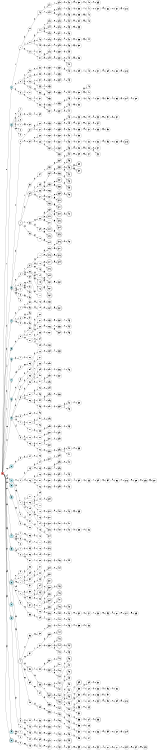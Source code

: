 digraph APTA {
__start0 [label="" shape="none"];

rankdir=LR;
size="8,5";

s0 [style="filled", color="black", fillcolor="#ff817b" shape="circle", label="0"];
s1 [style="filled", color="black", fillcolor="powderblue" shape="circle", label="1"];
s2 [style="filled", color="black", fillcolor="powderblue" shape="circle", label="2"];
s3 [style="filled", color="black", fillcolor="powderblue" shape="circle", label="3"];
s4 [style="filled", color="black", fillcolor="powderblue" shape="circle", label="4"];
s5 [style="filled", color="black", fillcolor="powderblue" shape="circle", label="5"];
s6 [style="filled", color="black", fillcolor="powderblue" shape="circle", label="6"];
s7 [style="filled", color="black", fillcolor="powderblue" shape="circle", label="7"];
s8 [style="filled", color="black", fillcolor="powderblue" shape="circle", label="8"];
s9 [style="filled", color="black", fillcolor="powderblue" shape="circle", label="9"];
s10 [style="filled", color="black", fillcolor="powderblue" shape="circle", label="10"];
s11 [style="filled", color="black", fillcolor="powderblue" shape="circle", label="11"];
s12 [style="filled", color="black", fillcolor="powderblue" shape="circle", label="12"];
s13 [style="filled", color="black", fillcolor="powderblue" shape="circle", label="13"];
s14 [style="filled", color="black", fillcolor="powderblue" shape="circle", label="14"];
s15 [style="filled", color="black", fillcolor="powderblue" shape="circle", label="15"];
s16 [style="rounded,filled", color="black", fillcolor="powderblue" shape="doublecircle", label="16"];
s17 [style="filled", color="black", fillcolor="powderblue" shape="circle", label="17"];
s18 [style="filled", color="black", fillcolor="powderblue" shape="circle", label="18"];
s19 [style="filled", color="black", fillcolor="powderblue" shape="circle", label="19"];
s20 [style="rounded,filled", color="black", fillcolor="powderblue" shape="doublecircle", label="20"];
s21 [style="filled", color="black", fillcolor="white" shape="circle", label="21"];
s22 [style="filled", color="black", fillcolor="white" shape="circle", label="22"];
s23 [style="filled", color="black", fillcolor="white" shape="circle", label="23"];
s24 [style="filled", color="black", fillcolor="white" shape="circle", label="24"];
s25 [style="filled", color="black", fillcolor="white" shape="circle", label="25"];
s26 [style="filled", color="black", fillcolor="white" shape="circle", label="26"];
s27 [style="filled", color="black", fillcolor="white" shape="circle", label="27"];
s28 [style="filled", color="black", fillcolor="white" shape="circle", label="28"];
s29 [style="filled", color="black", fillcolor="white" shape="circle", label="29"];
s30 [style="filled", color="black", fillcolor="white" shape="circle", label="30"];
s31 [style="rounded,filled", color="black", fillcolor="white" shape="doublecircle", label="31"];
s32 [style="filled", color="black", fillcolor="white" shape="circle", label="32"];
s33 [style="filled", color="black", fillcolor="white" shape="circle", label="33"];
s34 [style="filled", color="black", fillcolor="white" shape="circle", label="34"];
s35 [style="filled", color="black", fillcolor="white" shape="circle", label="35"];
s36 [style="filled", color="black", fillcolor="white" shape="circle", label="36"];
s37 [style="filled", color="black", fillcolor="white" shape="circle", label="37"];
s38 [style="filled", color="black", fillcolor="white" shape="circle", label="38"];
s39 [style="filled", color="black", fillcolor="white" shape="circle", label="39"];
s40 [style="filled", color="black", fillcolor="white" shape="circle", label="40"];
s41 [style="filled", color="black", fillcolor="white" shape="circle", label="41"];
s42 [style="filled", color="black", fillcolor="white" shape="circle", label="42"];
s43 [style="filled", color="black", fillcolor="white" shape="circle", label="43"];
s44 [style="filled", color="black", fillcolor="white" shape="circle", label="44"];
s45 [style="filled", color="black", fillcolor="white" shape="circle", label="45"];
s46 [style="filled", color="black", fillcolor="white" shape="circle", label="46"];
s47 [style="filled", color="black", fillcolor="white" shape="circle", label="47"];
s48 [style="filled", color="black", fillcolor="white" shape="circle", label="48"];
s49 [style="filled", color="black", fillcolor="white" shape="circle", label="49"];
s50 [style="filled", color="black", fillcolor="white" shape="circle", label="50"];
s51 [style="filled", color="black", fillcolor="white" shape="circle", label="51"];
s52 [style="filled", color="black", fillcolor="white" shape="circle", label="52"];
s53 [style="filled", color="black", fillcolor="white" shape="circle", label="53"];
s54 [style="filled", color="black", fillcolor="white" shape="circle", label="54"];
s55 [style="filled", color="black", fillcolor="white" shape="circle", label="55"];
s56 [style="filled", color="black", fillcolor="white" shape="circle", label="56"];
s57 [style="filled", color="black", fillcolor="white" shape="circle", label="57"];
s58 [style="filled", color="black", fillcolor="white" shape="circle", label="58"];
s59 [style="filled", color="black", fillcolor="white" shape="circle", label="59"];
s60 [style="filled", color="black", fillcolor="white" shape="circle", label="60"];
s61 [style="filled", color="black", fillcolor="white" shape="circle", label="61"];
s62 [style="filled", color="black", fillcolor="white" shape="circle", label="62"];
s63 [style="filled", color="black", fillcolor="white" shape="circle", label="63"];
s64 [style="rounded,filled", color="black", fillcolor="white" shape="doublecircle", label="64"];
s65 [style="filled", color="black", fillcolor="white" shape="circle", label="65"];
s66 [style="filled", color="black", fillcolor="white" shape="circle", label="66"];
s67 [style="filled", color="black", fillcolor="white" shape="circle", label="67"];
s68 [style="filled", color="black", fillcolor="white" shape="circle", label="68"];
s69 [style="filled", color="black", fillcolor="white" shape="circle", label="69"];
s70 [style="filled", color="black", fillcolor="white" shape="circle", label="70"];
s71 [style="filled", color="black", fillcolor="white" shape="circle", label="71"];
s72 [style="filled", color="black", fillcolor="white" shape="circle", label="72"];
s73 [style="filled", color="black", fillcolor="white" shape="circle", label="73"];
s74 [style="filled", color="black", fillcolor="white" shape="circle", label="74"];
s75 [style="filled", color="black", fillcolor="white" shape="circle", label="75"];
s76 [style="filled", color="black", fillcolor="white" shape="circle", label="76"];
s77 [style="filled", color="black", fillcolor="white" shape="circle", label="77"];
s78 [style="filled", color="black", fillcolor="white" shape="circle", label="78"];
s79 [style="filled", color="black", fillcolor="white" shape="circle", label="79"];
s80 [style="filled", color="black", fillcolor="white" shape="circle", label="80"];
s81 [style="filled", color="black", fillcolor="white" shape="circle", label="81"];
s82 [style="filled", color="black", fillcolor="white" shape="circle", label="82"];
s83 [style="filled", color="black", fillcolor="white" shape="circle", label="83"];
s84 [style="rounded,filled", color="black", fillcolor="white" shape="doublecircle", label="84"];
s85 [style="filled", color="black", fillcolor="white" shape="circle", label="85"];
s86 [style="filled", color="black", fillcolor="white" shape="circle", label="86"];
s87 [style="rounded,filled", color="black", fillcolor="white" shape="doublecircle", label="87"];
s88 [style="filled", color="black", fillcolor="white" shape="circle", label="88"];
s89 [style="filled", color="black", fillcolor="white" shape="circle", label="89"];
s90 [style="filled", color="black", fillcolor="white" shape="circle", label="90"];
s91 [style="filled", color="black", fillcolor="white" shape="circle", label="91"];
s92 [style="filled", color="black", fillcolor="white" shape="circle", label="92"];
s93 [style="filled", color="black", fillcolor="white" shape="circle", label="93"];
s94 [style="filled", color="black", fillcolor="white" shape="circle", label="94"];
s95 [style="filled", color="black", fillcolor="white" shape="circle", label="95"];
s96 [style="filled", color="black", fillcolor="white" shape="circle", label="96"];
s97 [style="filled", color="black", fillcolor="white" shape="circle", label="97"];
s98 [style="filled", color="black", fillcolor="white" shape="circle", label="98"];
s99 [style="filled", color="black", fillcolor="white" shape="circle", label="99"];
s100 [style="filled", color="black", fillcolor="white" shape="circle", label="100"];
s101 [style="filled", color="black", fillcolor="white" shape="circle", label="101"];
s102 [style="filled", color="black", fillcolor="white" shape="circle", label="102"];
s103 [style="filled", color="black", fillcolor="white" shape="circle", label="103"];
s104 [style="filled", color="black", fillcolor="white" shape="circle", label="104"];
s105 [style="filled", color="black", fillcolor="white" shape="circle", label="105"];
s106 [style="filled", color="black", fillcolor="white" shape="circle", label="106"];
s107 [style="filled", color="black", fillcolor="white" shape="circle", label="107"];
s108 [style="filled", color="black", fillcolor="white" shape="circle", label="108"];
s109 [style="filled", color="black", fillcolor="white" shape="circle", label="109"];
s110 [style="filled", color="black", fillcolor="white" shape="circle", label="110"];
s111 [style="filled", color="black", fillcolor="white" shape="circle", label="111"];
s112 [style="filled", color="black", fillcolor="white" shape="circle", label="112"];
s113 [style="filled", color="black", fillcolor="white" shape="circle", label="113"];
s114 [style="filled", color="black", fillcolor="white" shape="circle", label="114"];
s115 [style="filled", color="black", fillcolor="white" shape="circle", label="115"];
s116 [style="filled", color="black", fillcolor="white" shape="circle", label="116"];
s117 [style="filled", color="black", fillcolor="white" shape="circle", label="117"];
s118 [style="filled", color="black", fillcolor="white" shape="circle", label="118"];
s119 [style="filled", color="black", fillcolor="white" shape="circle", label="119"];
s120 [style="filled", color="black", fillcolor="white" shape="circle", label="120"];
s121 [style="filled", color="black", fillcolor="white" shape="circle", label="121"];
s122 [style="filled", color="black", fillcolor="white" shape="circle", label="122"];
s123 [style="filled", color="black", fillcolor="white" shape="circle", label="123"];
s124 [style="filled", color="black", fillcolor="white" shape="circle", label="124"];
s125 [style="filled", color="black", fillcolor="white" shape="circle", label="125"];
s126 [style="filled", color="black", fillcolor="white" shape="circle", label="126"];
s127 [style="filled", color="black", fillcolor="white" shape="circle", label="127"];
s128 [style="filled", color="black", fillcolor="white" shape="circle", label="128"];
s129 [style="filled", color="black", fillcolor="white" shape="circle", label="129"];
s130 [style="filled", color="black", fillcolor="white" shape="circle", label="130"];
s131 [style="filled", color="black", fillcolor="white" shape="circle", label="131"];
s132 [style="filled", color="black", fillcolor="white" shape="circle", label="132"];
s133 [style="filled", color="black", fillcolor="white" shape="circle", label="133"];
s134 [style="rounded,filled", color="black", fillcolor="white" shape="doublecircle", label="134"];
s135 [style="filled", color="black", fillcolor="white" shape="circle", label="135"];
s136 [style="filled", color="black", fillcolor="white" shape="circle", label="136"];
s137 [style="filled", color="black", fillcolor="white" shape="circle", label="137"];
s138 [style="rounded,filled", color="black", fillcolor="white" shape="doublecircle", label="138"];
s139 [style="filled", color="black", fillcolor="white" shape="circle", label="139"];
s140 [style="filled", color="black", fillcolor="white" shape="circle", label="140"];
s141 [style="filled", color="black", fillcolor="white" shape="circle", label="141"];
s142 [style="filled", color="black", fillcolor="white" shape="circle", label="142"];
s143 [style="filled", color="black", fillcolor="white" shape="circle", label="143"];
s144 [style="filled", color="black", fillcolor="white" shape="circle", label="144"];
s145 [style="filled", color="black", fillcolor="white" shape="circle", label="145"];
s146 [style="filled", color="black", fillcolor="white" shape="circle", label="146"];
s147 [style="filled", color="black", fillcolor="white" shape="circle", label="147"];
s148 [style="filled", color="black", fillcolor="white" shape="circle", label="148"];
s149 [style="filled", color="black", fillcolor="white" shape="circle", label="149"];
s150 [style="filled", color="black", fillcolor="white" shape="circle", label="150"];
s151 [style="filled", color="black", fillcolor="white" shape="circle", label="151"];
s152 [style="filled", color="black", fillcolor="white" shape="circle", label="152"];
s153 [style="filled", color="black", fillcolor="white" shape="circle", label="153"];
s154 [style="filled", color="black", fillcolor="white" shape="circle", label="154"];
s155 [style="filled", color="black", fillcolor="white" shape="circle", label="155"];
s156 [style="filled", color="black", fillcolor="white" shape="circle", label="156"];
s157 [style="filled", color="black", fillcolor="white" shape="circle", label="157"];
s158 [style="filled", color="black", fillcolor="white" shape="circle", label="158"];
s159 [style="filled", color="black", fillcolor="white" shape="circle", label="159"];
s160 [style="filled", color="black", fillcolor="white" shape="circle", label="160"];
s161 [style="filled", color="black", fillcolor="white" shape="circle", label="161"];
s162 [style="filled", color="black", fillcolor="white" shape="circle", label="162"];
s163 [style="filled", color="black", fillcolor="white" shape="circle", label="163"];
s164 [style="filled", color="black", fillcolor="white" shape="circle", label="164"];
s165 [style="filled", color="black", fillcolor="white" shape="circle", label="165"];
s166 [style="filled", color="black", fillcolor="white" shape="circle", label="166"];
s167 [style="filled", color="black", fillcolor="white" shape="circle", label="167"];
s168 [style="filled", color="black", fillcolor="white" shape="circle", label="168"];
s169 [style="filled", color="black", fillcolor="white" shape="circle", label="169"];
s170 [style="filled", color="black", fillcolor="white" shape="circle", label="170"];
s171 [style="filled", color="black", fillcolor="white" shape="circle", label="171"];
s172 [style="filled", color="black", fillcolor="white" shape="circle", label="172"];
s173 [style="filled", color="black", fillcolor="white" shape="circle", label="173"];
s174 [style="filled", color="black", fillcolor="white" shape="circle", label="174"];
s175 [style="rounded,filled", color="black", fillcolor="white" shape="doublecircle", label="175"];
s176 [style="rounded,filled", color="black", fillcolor="white" shape="doublecircle", label="176"];
s177 [style="filled", color="black", fillcolor="white" shape="circle", label="177"];
s178 [style="filled", color="black", fillcolor="white" shape="circle", label="178"];
s179 [style="filled", color="black", fillcolor="white" shape="circle", label="179"];
s180 [style="filled", color="black", fillcolor="white" shape="circle", label="180"];
s181 [style="filled", color="black", fillcolor="white" shape="circle", label="181"];
s182 [style="filled", color="black", fillcolor="white" shape="circle", label="182"];
s183 [style="filled", color="black", fillcolor="white" shape="circle", label="183"];
s184 [style="filled", color="black", fillcolor="white" shape="circle", label="184"];
s185 [style="filled", color="black", fillcolor="white" shape="circle", label="185"];
s186 [style="filled", color="black", fillcolor="white" shape="circle", label="186"];
s187 [style="filled", color="black", fillcolor="white" shape="circle", label="187"];
s188 [style="filled", color="black", fillcolor="white" shape="circle", label="188"];
s189 [style="filled", color="black", fillcolor="white" shape="circle", label="189"];
s190 [style="filled", color="black", fillcolor="white" shape="circle", label="190"];
s191 [style="filled", color="black", fillcolor="white" shape="circle", label="191"];
s192 [style="filled", color="black", fillcolor="white" shape="circle", label="192"];
s193 [style="filled", color="black", fillcolor="white" shape="circle", label="193"];
s194 [style="filled", color="black", fillcolor="white" shape="circle", label="194"];
s195 [style="filled", color="black", fillcolor="white" shape="circle", label="195"];
s196 [style="filled", color="black", fillcolor="white" shape="circle", label="196"];
s197 [style="filled", color="black", fillcolor="white" shape="circle", label="197"];
s198 [style="filled", color="black", fillcolor="white" shape="circle", label="198"];
s199 [style="filled", color="black", fillcolor="white" shape="circle", label="199"];
s200 [style="filled", color="black", fillcolor="white" shape="circle", label="200"];
s201 [style="filled", color="black", fillcolor="white" shape="circle", label="201"];
s202 [style="filled", color="black", fillcolor="white" shape="circle", label="202"];
s203 [style="filled", color="black", fillcolor="white" shape="circle", label="203"];
s204 [style="filled", color="black", fillcolor="white" shape="circle", label="204"];
s205 [style="filled", color="black", fillcolor="white" shape="circle", label="205"];
s206 [style="filled", color="black", fillcolor="white" shape="circle", label="206"];
s207 [style="filled", color="black", fillcolor="white" shape="circle", label="207"];
s208 [style="filled", color="black", fillcolor="white" shape="circle", label="208"];
s209 [style="filled", color="black", fillcolor="white" shape="circle", label="209"];
s210 [style="filled", color="black", fillcolor="white" shape="circle", label="210"];
s211 [style="filled", color="black", fillcolor="white" shape="circle", label="211"];
s212 [style="filled", color="black", fillcolor="white" shape="circle", label="212"];
s213 [style="filled", color="black", fillcolor="white" shape="circle", label="213"];
s214 [style="filled", color="black", fillcolor="white" shape="circle", label="214"];
s215 [style="filled", color="black", fillcolor="white" shape="circle", label="215"];
s216 [style="filled", color="black", fillcolor="white" shape="circle", label="216"];
s217 [style="filled", color="black", fillcolor="white" shape="circle", label="217"];
s218 [style="filled", color="black", fillcolor="white" shape="circle", label="218"];
s219 [style="filled", color="black", fillcolor="white" shape="circle", label="219"];
s220 [style="filled", color="black", fillcolor="white" shape="circle", label="220"];
s221 [style="filled", color="black", fillcolor="white" shape="circle", label="221"];
s222 [style="filled", color="black", fillcolor="white" shape="circle", label="222"];
s223 [style="filled", color="black", fillcolor="white" shape="circle", label="223"];
s224 [style="rounded,filled", color="black", fillcolor="white" shape="doublecircle", label="224"];
s225 [style="rounded,filled", color="black", fillcolor="white" shape="doublecircle", label="225"];
s226 [style="filled", color="black", fillcolor="white" shape="circle", label="226"];
s227 [style="filled", color="black", fillcolor="white" shape="circle", label="227"];
s228 [style="filled", color="black", fillcolor="white" shape="circle", label="228"];
s229 [style="filled", color="black", fillcolor="white" shape="circle", label="229"];
s230 [style="filled", color="black", fillcolor="white" shape="circle", label="230"];
s231 [style="filled", color="black", fillcolor="white" shape="circle", label="231"];
s232 [style="filled", color="black", fillcolor="white" shape="circle", label="232"];
s233 [style="rounded,filled", color="black", fillcolor="white" shape="doublecircle", label="233"];
s234 [style="filled", color="black", fillcolor="white" shape="circle", label="234"];
s235 [style="filled", color="black", fillcolor="white" shape="circle", label="235"];
s236 [style="filled", color="black", fillcolor="white" shape="circle", label="236"];
s237 [style="filled", color="black", fillcolor="white" shape="circle", label="237"];
s238 [style="filled", color="black", fillcolor="white" shape="circle", label="238"];
s239 [style="filled", color="black", fillcolor="white" shape="circle", label="239"];
s240 [style="filled", color="black", fillcolor="white" shape="circle", label="240"];
s241 [style="filled", color="black", fillcolor="white" shape="circle", label="241"];
s242 [style="filled", color="black", fillcolor="white" shape="circle", label="242"];
s243 [style="filled", color="black", fillcolor="white" shape="circle", label="243"];
s244 [style="filled", color="black", fillcolor="white" shape="circle", label="244"];
s245 [style="filled", color="black", fillcolor="white" shape="circle", label="245"];
s246 [style="filled", color="black", fillcolor="white" shape="circle", label="246"];
s247 [style="filled", color="black", fillcolor="white" shape="circle", label="247"];
s248 [style="filled", color="black", fillcolor="white" shape="circle", label="248"];
s249 [style="filled", color="black", fillcolor="white" shape="circle", label="249"];
s250 [style="filled", color="black", fillcolor="white" shape="circle", label="250"];
s251 [style="filled", color="black", fillcolor="white" shape="circle", label="251"];
s252 [style="filled", color="black", fillcolor="white" shape="circle", label="252"];
s253 [style="filled", color="black", fillcolor="white" shape="circle", label="253"];
s254 [style="filled", color="black", fillcolor="white" shape="circle", label="254"];
s255 [style="filled", color="black", fillcolor="white" shape="circle", label="255"];
s256 [style="filled", color="black", fillcolor="white" shape="circle", label="256"];
s257 [style="filled", color="black", fillcolor="white" shape="circle", label="257"];
s258 [style="filled", color="black", fillcolor="white" shape="circle", label="258"];
s259 [style="filled", color="black", fillcolor="white" shape="circle", label="259"];
s260 [style="filled", color="black", fillcolor="white" shape="circle", label="260"];
s261 [style="filled", color="black", fillcolor="white" shape="circle", label="261"];
s262 [style="filled", color="black", fillcolor="white" shape="circle", label="262"];
s263 [style="filled", color="black", fillcolor="white" shape="circle", label="263"];
s264 [style="filled", color="black", fillcolor="white" shape="circle", label="264"];
s265 [style="filled", color="black", fillcolor="white" shape="circle", label="265"];
s266 [style="filled", color="black", fillcolor="white" shape="circle", label="266"];
s267 [style="filled", color="black", fillcolor="white" shape="circle", label="267"];
s268 [style="rounded,filled", color="black", fillcolor="white" shape="doublecircle", label="268"];
s269 [style="filled", color="black", fillcolor="white" shape="circle", label="269"];
s270 [style="rounded,filled", color="black", fillcolor="white" shape="doublecircle", label="270"];
s271 [style="filled", color="black", fillcolor="white" shape="circle", label="271"];
s272 [style="rounded,filled", color="black", fillcolor="white" shape="doublecircle", label="272"];
s273 [style="rounded,filled", color="black", fillcolor="white" shape="doublecircle", label="273"];
s274 [style="filled", color="black", fillcolor="white" shape="circle", label="274"];
s275 [style="filled", color="black", fillcolor="white" shape="circle", label="275"];
s276 [style="rounded,filled", color="black", fillcolor="white" shape="doublecircle", label="276"];
s277 [style="rounded,filled", color="black", fillcolor="white" shape="doublecircle", label="277"];
s278 [style="rounded,filled", color="black", fillcolor="white" shape="doublecircle", label="278"];
s279 [style="rounded,filled", color="black", fillcolor="white" shape="doublecircle", label="279"];
s280 [style="filled", color="black", fillcolor="white" shape="circle", label="280"];
s281 [style="rounded,filled", color="black", fillcolor="white" shape="doublecircle", label="281"];
s282 [style="rounded,filled", color="black", fillcolor="white" shape="doublecircle", label="282"];
s283 [style="filled", color="black", fillcolor="white" shape="circle", label="283"];
s284 [style="filled", color="black", fillcolor="white" shape="circle", label="284"];
s285 [style="filled", color="black", fillcolor="white" shape="circle", label="285"];
s286 [style="filled", color="black", fillcolor="white" shape="circle", label="286"];
s287 [style="filled", color="black", fillcolor="white" shape="circle", label="287"];
s288 [style="filled", color="black", fillcolor="white" shape="circle", label="288"];
s289 [style="filled", color="black", fillcolor="white" shape="circle", label="289"];
s290 [style="filled", color="black", fillcolor="white" shape="circle", label="290"];
s291 [style="filled", color="black", fillcolor="white" shape="circle", label="291"];
s292 [style="filled", color="black", fillcolor="white" shape="circle", label="292"];
s293 [style="filled", color="black", fillcolor="white" shape="circle", label="293"];
s294 [style="filled", color="black", fillcolor="white" shape="circle", label="294"];
s295 [style="filled", color="black", fillcolor="white" shape="circle", label="295"];
s296 [style="filled", color="black", fillcolor="white" shape="circle", label="296"];
s297 [style="filled", color="black", fillcolor="white" shape="circle", label="297"];
s298 [style="filled", color="black", fillcolor="white" shape="circle", label="298"];
s299 [style="filled", color="black", fillcolor="white" shape="circle", label="299"];
s300 [style="filled", color="black", fillcolor="white" shape="circle", label="300"];
s301 [style="filled", color="black", fillcolor="white" shape="circle", label="301"];
s302 [style="filled", color="black", fillcolor="white" shape="circle", label="302"];
s303 [style="filled", color="black", fillcolor="white" shape="circle", label="303"];
s304 [style="filled", color="black", fillcolor="white" shape="circle", label="304"];
s305 [style="filled", color="black", fillcolor="white" shape="circle", label="305"];
s306 [style="filled", color="black", fillcolor="white" shape="circle", label="306"];
s307 [style="filled", color="black", fillcolor="white" shape="circle", label="307"];
s308 [style="filled", color="black", fillcolor="white" shape="circle", label="308"];
s309 [style="rounded,filled", color="black", fillcolor="white" shape="doublecircle", label="309"];
s310 [style="filled", color="black", fillcolor="white" shape="circle", label="310"];
s311 [style="filled", color="black", fillcolor="white" shape="circle", label="311"];
s312 [style="filled", color="black", fillcolor="white" shape="circle", label="312"];
s313 [style="filled", color="black", fillcolor="white" shape="circle", label="313"];
s314 [style="filled", color="black", fillcolor="white" shape="circle", label="314"];
s315 [style="filled", color="black", fillcolor="white" shape="circle", label="315"];
s316 [style="filled", color="black", fillcolor="white" shape="circle", label="316"];
s317 [style="filled", color="black", fillcolor="white" shape="circle", label="317"];
s318 [style="filled", color="black", fillcolor="white" shape="circle", label="318"];
s319 [style="filled", color="black", fillcolor="white" shape="circle", label="319"];
s320 [style="filled", color="black", fillcolor="white" shape="circle", label="320"];
s321 [style="rounded,filled", color="black", fillcolor="white" shape="doublecircle", label="321"];
s322 [style="rounded,filled", color="black", fillcolor="white" shape="doublecircle", label="322"];
s323 [style="filled", color="black", fillcolor="white" shape="circle", label="323"];
s324 [style="rounded,filled", color="black", fillcolor="white" shape="doublecircle", label="324"];
s325 [style="filled", color="black", fillcolor="white" shape="circle", label="325"];
s326 [style="filled", color="black", fillcolor="white" shape="circle", label="326"];
s327 [style="filled", color="black", fillcolor="white" shape="circle", label="327"];
s328 [style="filled", color="black", fillcolor="white" shape="circle", label="328"];
s329 [style="filled", color="black", fillcolor="white" shape="circle", label="329"];
s330 [style="filled", color="black", fillcolor="white" shape="circle", label="330"];
s331 [style="filled", color="black", fillcolor="white" shape="circle", label="331"];
s332 [style="filled", color="black", fillcolor="white" shape="circle", label="332"];
s333 [style="filled", color="black", fillcolor="white" shape="circle", label="333"];
s334 [style="rounded,filled", color="black", fillcolor="white" shape="doublecircle", label="334"];
s335 [style="filled", color="black", fillcolor="white" shape="circle", label="335"];
s336 [style="filled", color="black", fillcolor="white" shape="circle", label="336"];
s337 [style="filled", color="black", fillcolor="white" shape="circle", label="337"];
s338 [style="filled", color="black", fillcolor="white" shape="circle", label="338"];
s339 [style="filled", color="black", fillcolor="white" shape="circle", label="339"];
s340 [style="filled", color="black", fillcolor="white" shape="circle", label="340"];
s341 [style="filled", color="black", fillcolor="white" shape="circle", label="341"];
s342 [style="filled", color="black", fillcolor="white" shape="circle", label="342"];
s343 [style="filled", color="black", fillcolor="white" shape="circle", label="343"];
s344 [style="filled", color="black", fillcolor="white" shape="circle", label="344"];
s345 [style="filled", color="black", fillcolor="white" shape="circle", label="345"];
s346 [style="filled", color="black", fillcolor="white" shape="circle", label="346"];
s347 [style="filled", color="black", fillcolor="white" shape="circle", label="347"];
s348 [style="filled", color="black", fillcolor="white" shape="circle", label="348"];
s349 [style="filled", color="black", fillcolor="white" shape="circle", label="349"];
s350 [style="filled", color="black", fillcolor="white" shape="circle", label="350"];
s351 [style="filled", color="black", fillcolor="white" shape="circle", label="351"];
s352 [style="filled", color="black", fillcolor="white" shape="circle", label="352"];
s353 [style="filled", color="black", fillcolor="white" shape="circle", label="353"];
s354 [style="filled", color="black", fillcolor="white" shape="circle", label="354"];
s355 [style="filled", color="black", fillcolor="white" shape="circle", label="355"];
s356 [style="filled", color="black", fillcolor="white" shape="circle", label="356"];
s357 [style="filled", color="black", fillcolor="white" shape="circle", label="357"];
s358 [style="filled", color="black", fillcolor="white" shape="circle", label="358"];
s359 [style="filled", color="black", fillcolor="white" shape="circle", label="359"];
s360 [style="filled", color="black", fillcolor="white" shape="circle", label="360"];
s361 [style="filled", color="black", fillcolor="white" shape="circle", label="361"];
s362 [style="filled", color="black", fillcolor="white" shape="circle", label="362"];
s363 [style="filled", color="black", fillcolor="white" shape="circle", label="363"];
s364 [style="filled", color="black", fillcolor="white" shape="circle", label="364"];
s365 [style="filled", color="black", fillcolor="white" shape="circle", label="365"];
s366 [style="filled", color="black", fillcolor="white" shape="circle", label="366"];
s367 [style="rounded,filled", color="black", fillcolor="white" shape="doublecircle", label="367"];
s368 [style="rounded,filled", color="black", fillcolor="white" shape="doublecircle", label="368"];
s369 [style="rounded,filled", color="black", fillcolor="white" shape="doublecircle", label="369"];
s370 [style="rounded,filled", color="black", fillcolor="white" shape="doublecircle", label="370"];
s371 [style="rounded,filled", color="black", fillcolor="white" shape="doublecircle", label="371"];
s372 [style="rounded,filled", color="black", fillcolor="white" shape="doublecircle", label="372"];
s373 [style="rounded,filled", color="black", fillcolor="white" shape="doublecircle", label="373"];
s374 [style="rounded,filled", color="black", fillcolor="white" shape="doublecircle", label="374"];
s375 [style="rounded,filled", color="black", fillcolor="white" shape="doublecircle", label="375"];
s376 [style="rounded,filled", color="black", fillcolor="white" shape="doublecircle", label="376"];
s377 [style="rounded,filled", color="black", fillcolor="white" shape="doublecircle", label="377"];
s378 [style="rounded,filled", color="black", fillcolor="white" shape="doublecircle", label="378"];
s379 [style="rounded,filled", color="black", fillcolor="white" shape="doublecircle", label="379"];
s380 [style="filled", color="black", fillcolor="white" shape="circle", label="380"];
s381 [style="rounded,filled", color="black", fillcolor="white" shape="doublecircle", label="381"];
s382 [style="filled", color="black", fillcolor="white" shape="circle", label="382"];
s383 [style="filled", color="black", fillcolor="white" shape="circle", label="383"];
s384 [style="filled", color="black", fillcolor="white" shape="circle", label="384"];
s385 [style="filled", color="black", fillcolor="white" shape="circle", label="385"];
s386 [style="filled", color="black", fillcolor="white" shape="circle", label="386"];
s387 [style="filled", color="black", fillcolor="white" shape="circle", label="387"];
s388 [style="filled", color="black", fillcolor="white" shape="circle", label="388"];
s389 [style="filled", color="black", fillcolor="white" shape="circle", label="389"];
s390 [style="filled", color="black", fillcolor="white" shape="circle", label="390"];
s391 [style="filled", color="black", fillcolor="white" shape="circle", label="391"];
s392 [style="filled", color="black", fillcolor="white" shape="circle", label="392"];
s393 [style="filled", color="black", fillcolor="white" shape="circle", label="393"];
s394 [style="filled", color="black", fillcolor="white" shape="circle", label="394"];
s395 [style="filled", color="black", fillcolor="white" shape="circle", label="395"];
s396 [style="filled", color="black", fillcolor="white" shape="circle", label="396"];
s397 [style="filled", color="black", fillcolor="white" shape="circle", label="397"];
s398 [style="filled", color="black", fillcolor="white" shape="circle", label="398"];
s399 [style="filled", color="black", fillcolor="white" shape="circle", label="399"];
s400 [style="filled", color="black", fillcolor="white" shape="circle", label="400"];
s401 [style="filled", color="black", fillcolor="white" shape="circle", label="401"];
s402 [style="filled", color="black", fillcolor="white" shape="circle", label="402"];
s403 [style="filled", color="black", fillcolor="white" shape="circle", label="403"];
s404 [style="filled", color="black", fillcolor="white" shape="circle", label="404"];
s405 [style="rounded,filled", color="black", fillcolor="white" shape="doublecircle", label="405"];
s406 [style="rounded,filled", color="black", fillcolor="white" shape="doublecircle", label="406"];
s407 [style="rounded,filled", color="black", fillcolor="white" shape="doublecircle", label="407"];
s408 [style="rounded,filled", color="black", fillcolor="white" shape="doublecircle", label="408"];
s409 [style="filled", color="black", fillcolor="white" shape="circle", label="409"];
s410 [style="filled", color="black", fillcolor="white" shape="circle", label="410"];
s411 [style="filled", color="black", fillcolor="white" shape="circle", label="411"];
s412 [style="rounded,filled", color="black", fillcolor="white" shape="doublecircle", label="412"];
s413 [style="rounded,filled", color="black", fillcolor="white" shape="doublecircle", label="413"];
s414 [style="rounded,filled", color="black", fillcolor="white" shape="doublecircle", label="414"];
s415 [style="filled", color="black", fillcolor="white" shape="circle", label="415"];
s416 [style="filled", color="black", fillcolor="white" shape="circle", label="416"];
s417 [style="filled", color="black", fillcolor="white" shape="circle", label="417"];
s418 [style="filled", color="black", fillcolor="white" shape="circle", label="418"];
s419 [style="filled", color="black", fillcolor="white" shape="circle", label="419"];
s420 [style="filled", color="black", fillcolor="white" shape="circle", label="420"];
s421 [style="filled", color="black", fillcolor="white" shape="circle", label="421"];
s422 [style="filled", color="black", fillcolor="white" shape="circle", label="422"];
s423 [style="rounded,filled", color="black", fillcolor="white" shape="doublecircle", label="423"];
s424 [style="filled", color="black", fillcolor="white" shape="circle", label="424"];
s425 [style="filled", color="black", fillcolor="white" shape="circle", label="425"];
s426 [style="filled", color="black", fillcolor="white" shape="circle", label="426"];
s427 [style="filled", color="black", fillcolor="white" shape="circle", label="427"];
s428 [style="filled", color="black", fillcolor="white" shape="circle", label="428"];
s429 [style="filled", color="black", fillcolor="white" shape="circle", label="429"];
s430 [style="filled", color="black", fillcolor="white" shape="circle", label="430"];
s431 [style="filled", color="black", fillcolor="white" shape="circle", label="431"];
s432 [style="filled", color="black", fillcolor="white" shape="circle", label="432"];
s433 [style="filled", color="black", fillcolor="white" shape="circle", label="433"];
s434 [style="filled", color="black", fillcolor="white" shape="circle", label="434"];
s435 [style="filled", color="black", fillcolor="white" shape="circle", label="435"];
s436 [style="filled", color="black", fillcolor="white" shape="circle", label="436"];
s437 [style="filled", color="black", fillcolor="white" shape="circle", label="437"];
s438 [style="filled", color="black", fillcolor="white" shape="circle", label="438"];
s439 [style="filled", color="black", fillcolor="white" shape="circle", label="439"];
s440 [style="filled", color="black", fillcolor="white" shape="circle", label="440"];
s441 [style="rounded,filled", color="black", fillcolor="white" shape="doublecircle", label="441"];
s442 [style="filled", color="black", fillcolor="white" shape="circle", label="442"];
s443 [style="filled", color="black", fillcolor="white" shape="circle", label="443"];
s444 [style="filled", color="black", fillcolor="white" shape="circle", label="444"];
s445 [style="filled", color="black", fillcolor="white" shape="circle", label="445"];
s446 [style="filled", color="black", fillcolor="white" shape="circle", label="446"];
s447 [style="filled", color="black", fillcolor="white" shape="circle", label="447"];
s448 [style="filled", color="black", fillcolor="white" shape="circle", label="448"];
s449 [style="filled", color="black", fillcolor="white" shape="circle", label="449"];
s450 [style="filled", color="black", fillcolor="white" shape="circle", label="450"];
s451 [style="filled", color="black", fillcolor="white" shape="circle", label="451"];
s452 [style="filled", color="black", fillcolor="white" shape="circle", label="452"];
s453 [style="filled", color="black", fillcolor="white" shape="circle", label="453"];
s454 [style="filled", color="black", fillcolor="white" shape="circle", label="454"];
s455 [style="rounded,filled", color="black", fillcolor="white" shape="doublecircle", label="455"];
s456 [style="rounded,filled", color="black", fillcolor="white" shape="doublecircle", label="456"];
s457 [style="rounded,filled", color="black", fillcolor="white" shape="doublecircle", label="457"];
s458 [style="rounded,filled", color="black", fillcolor="white" shape="doublecircle", label="458"];
s459 [style="rounded,filled", color="black", fillcolor="white" shape="doublecircle", label="459"];
s460 [style="rounded,filled", color="black", fillcolor="white" shape="doublecircle", label="460"];
s461 [style="rounded,filled", color="black", fillcolor="white" shape="doublecircle", label="461"];
s462 [style="filled", color="black", fillcolor="white" shape="circle", label="462"];
s463 [style="filled", color="black", fillcolor="white" shape="circle", label="463"];
s464 [style="filled", color="black", fillcolor="white" shape="circle", label="464"];
s465 [style="filled", color="black", fillcolor="white" shape="circle", label="465"];
s466 [style="filled", color="black", fillcolor="white" shape="circle", label="466"];
s467 [style="filled", color="black", fillcolor="white" shape="circle", label="467"];
s468 [style="filled", color="black", fillcolor="white" shape="circle", label="468"];
s469 [style="filled", color="black", fillcolor="white" shape="circle", label="469"];
s470 [style="filled", color="black", fillcolor="white" shape="circle", label="470"];
s471 [style="filled", color="black", fillcolor="white" shape="circle", label="471"];
s472 [style="filled", color="black", fillcolor="white" shape="circle", label="472"];
s473 [style="filled", color="black", fillcolor="white" shape="circle", label="473"];
s474 [style="filled", color="black", fillcolor="white" shape="circle", label="474"];
s475 [style="filled", color="black", fillcolor="white" shape="circle", label="475"];
s476 [style="filled", color="black", fillcolor="white" shape="circle", label="476"];
s477 [style="filled", color="black", fillcolor="white" shape="circle", label="477"];
s478 [style="filled", color="black", fillcolor="white" shape="circle", label="478"];
s479 [style="filled", color="black", fillcolor="white" shape="circle", label="479"];
s480 [style="rounded,filled", color="black", fillcolor="white" shape="doublecircle", label="480"];
s481 [style="filled", color="black", fillcolor="white" shape="circle", label="481"];
s482 [style="filled", color="black", fillcolor="white" shape="circle", label="482"];
s483 [style="filled", color="black", fillcolor="white" shape="circle", label="483"];
s484 [style="rounded,filled", color="black", fillcolor="white" shape="doublecircle", label="484"];
s485 [style="filled", color="black", fillcolor="white" shape="circle", label="485"];
s486 [style="rounded,filled", color="black", fillcolor="white" shape="doublecircle", label="486"];
s487 [style="filled", color="black", fillcolor="white" shape="circle", label="487"];
s488 [style="rounded,filled", color="black", fillcolor="white" shape="doublecircle", label="488"];
s489 [style="filled", color="black", fillcolor="white" shape="circle", label="489"];
s490 [style="filled", color="black", fillcolor="white" shape="circle", label="490"];
s491 [style="filled", color="black", fillcolor="white" shape="circle", label="491"];
s492 [style="rounded,filled", color="black", fillcolor="white" shape="doublecircle", label="492"];
s493 [style="filled", color="black", fillcolor="white" shape="circle", label="493"];
s494 [style="filled", color="black", fillcolor="white" shape="circle", label="494"];
s495 [style="filled", color="black", fillcolor="white" shape="circle", label="495"];
s496 [style="filled", color="black", fillcolor="white" shape="circle", label="496"];
s497 [style="filled", color="black", fillcolor="white" shape="circle", label="497"];
s498 [style="filled", color="black", fillcolor="white" shape="circle", label="498"];
s499 [style="rounded,filled", color="black", fillcolor="white" shape="doublecircle", label="499"];
s500 [style="filled", color="black", fillcolor="white" shape="circle", label="500"];
s501 [style="filled", color="black", fillcolor="white" shape="circle", label="501"];
s502 [style="filled", color="black", fillcolor="white" shape="circle", label="502"];
s503 [style="filled", color="black", fillcolor="white" shape="circle", label="503"];
s504 [style="filled", color="black", fillcolor="white" shape="circle", label="504"];
s505 [style="filled", color="black", fillcolor="white" shape="circle", label="505"];
s506 [style="filled", color="black", fillcolor="white" shape="circle", label="506"];
s507 [style="filled", color="black", fillcolor="white" shape="circle", label="507"];
s508 [style="filled", color="black", fillcolor="white" shape="circle", label="508"];
s509 [style="filled", color="black", fillcolor="white" shape="circle", label="509"];
s510 [style="filled", color="black", fillcolor="white" shape="circle", label="510"];
s511 [style="filled", color="black", fillcolor="white" shape="circle", label="511"];
s512 [style="filled", color="black", fillcolor="white" shape="circle", label="512"];
s513 [style="filled", color="black", fillcolor="white" shape="circle", label="513"];
s514 [style="filled", color="black", fillcolor="white" shape="circle", label="514"];
s515 [style="filled", color="black", fillcolor="white" shape="circle", label="515"];
s516 [style="filled", color="black", fillcolor="white" shape="circle", label="516"];
s517 [style="filled", color="black", fillcolor="white" shape="circle", label="517"];
s518 [style="filled", color="black", fillcolor="white" shape="circle", label="518"];
s519 [style="filled", color="black", fillcolor="white" shape="circle", label="519"];
s520 [style="rounded,filled", color="black", fillcolor="white" shape="doublecircle", label="520"];
s521 [style="rounded,filled", color="black", fillcolor="white" shape="doublecircle", label="521"];
s522 [style="filled", color="black", fillcolor="white" shape="circle", label="522"];
s523 [style="filled", color="black", fillcolor="white" shape="circle", label="523"];
s524 [style="filled", color="black", fillcolor="white" shape="circle", label="524"];
s525 [style="filled", color="black", fillcolor="white" shape="circle", label="525"];
s526 [style="filled", color="black", fillcolor="white" shape="circle", label="526"];
s527 [style="filled", color="black", fillcolor="white" shape="circle", label="527"];
s528 [style="filled", color="black", fillcolor="white" shape="circle", label="528"];
s529 [style="rounded,filled", color="black", fillcolor="white" shape="doublecircle", label="529"];
s530 [style="filled", color="black", fillcolor="white" shape="circle", label="530"];
s531 [style="filled", color="black", fillcolor="white" shape="circle", label="531"];
s532 [style="filled", color="black", fillcolor="white" shape="circle", label="532"];
s533 [style="filled", color="black", fillcolor="white" shape="circle", label="533"];
s534 [style="filled", color="black", fillcolor="white" shape="circle", label="534"];
s535 [style="filled", color="black", fillcolor="white" shape="circle", label="535"];
s536 [style="filled", color="black", fillcolor="white" shape="circle", label="536"];
s537 [style="filled", color="black", fillcolor="white" shape="circle", label="537"];
s538 [style="filled", color="black", fillcolor="white" shape="circle", label="538"];
s539 [style="filled", color="black", fillcolor="white" shape="circle", label="539"];
s540 [style="filled", color="black", fillcolor="white" shape="circle", label="540"];
s541 [style="filled", color="black", fillcolor="white" shape="circle", label="541"];
s542 [style="filled", color="black", fillcolor="white" shape="circle", label="542"];
s543 [style="filled", color="black", fillcolor="white" shape="circle", label="543"];
s544 [style="filled", color="black", fillcolor="white" shape="circle", label="544"];
s545 [style="filled", color="black", fillcolor="white" shape="circle", label="545"];
s546 [style="filled", color="black", fillcolor="white" shape="circle", label="546"];
s547 [style="filled", color="black", fillcolor="white" shape="circle", label="547"];
s548 [style="filled", color="black", fillcolor="white" shape="circle", label="548"];
s549 [style="filled", color="black", fillcolor="white" shape="circle", label="549"];
s550 [style="filled", color="black", fillcolor="white" shape="circle", label="550"];
s551 [style="filled", color="black", fillcolor="white" shape="circle", label="551"];
s552 [style="filled", color="black", fillcolor="white" shape="circle", label="552"];
s553 [style="filled", color="black", fillcolor="white" shape="circle", label="553"];
s554 [style="filled", color="black", fillcolor="white" shape="circle", label="554"];
s555 [style="filled", color="black", fillcolor="white" shape="circle", label="555"];
s556 [style="filled", color="black", fillcolor="white" shape="circle", label="556"];
s557 [style="filled", color="black", fillcolor="white" shape="circle", label="557"];
s558 [style="filled", color="black", fillcolor="white" shape="circle", label="558"];
s559 [style="filled", color="black", fillcolor="white" shape="circle", label="559"];
s560 [style="filled", color="black", fillcolor="white" shape="circle", label="560"];
s561 [style="filled", color="black", fillcolor="white" shape="circle", label="561"];
s562 [style="filled", color="black", fillcolor="white" shape="circle", label="562"];
s563 [style="filled", color="black", fillcolor="white" shape="circle", label="563"];
s564 [style="filled", color="black", fillcolor="white" shape="circle", label="564"];
s565 [style="filled", color="black", fillcolor="white" shape="circle", label="565"];
s566 [style="filled", color="black", fillcolor="white" shape="circle", label="566"];
s567 [style="filled", color="black", fillcolor="white" shape="circle", label="567"];
s568 [style="filled", color="black", fillcolor="white" shape="circle", label="568"];
s569 [style="filled", color="black", fillcolor="white" shape="circle", label="569"];
s570 [style="filled", color="black", fillcolor="white" shape="circle", label="570"];
s571 [style="filled", color="black", fillcolor="white" shape="circle", label="571"];
s572 [style="filled", color="black", fillcolor="white" shape="circle", label="572"];
s573 [style="filled", color="black", fillcolor="white" shape="circle", label="573"];
s574 [style="filled", color="black", fillcolor="white" shape="circle", label="574"];
s575 [style="filled", color="black", fillcolor="white" shape="circle", label="575"];
s576 [style="filled", color="black", fillcolor="white" shape="circle", label="576"];
s577 [style="filled", color="black", fillcolor="white" shape="circle", label="577"];
s578 [style="filled", color="black", fillcolor="white" shape="circle", label="578"];
s579 [style="filled", color="black", fillcolor="white" shape="circle", label="579"];
s580 [style="filled", color="black", fillcolor="white" shape="circle", label="580"];
s581 [style="filled", color="black", fillcolor="white" shape="circle", label="581"];
s582 [style="filled", color="black", fillcolor="white" shape="circle", label="582"];
s583 [style="filled", color="black", fillcolor="white" shape="circle", label="583"];
s584 [style="filled", color="black", fillcolor="white" shape="circle", label="584"];
s585 [style="rounded,filled", color="black", fillcolor="white" shape="doublecircle", label="585"];
s586 [style="filled", color="black", fillcolor="white" shape="circle", label="586"];
s587 [style="filled", color="black", fillcolor="white" shape="circle", label="587"];
s588 [style="filled", color="black", fillcolor="white" shape="circle", label="588"];
s589 [style="filled", color="black", fillcolor="white" shape="circle", label="589"];
s590 [style="filled", color="black", fillcolor="white" shape="circle", label="590"];
s591 [style="filled", color="black", fillcolor="white" shape="circle", label="591"];
s592 [style="filled", color="black", fillcolor="white" shape="circle", label="592"];
s593 [style="filled", color="black", fillcolor="white" shape="circle", label="593"];
s594 [style="filled", color="black", fillcolor="white" shape="circle", label="594"];
s595 [style="filled", color="black", fillcolor="white" shape="circle", label="595"];
s596 [style="filled", color="black", fillcolor="white" shape="circle", label="596"];
s597 [style="filled", color="black", fillcolor="white" shape="circle", label="597"];
s598 [style="filled", color="black", fillcolor="white" shape="circle", label="598"];
s599 [style="filled", color="black", fillcolor="white" shape="circle", label="599"];
s600 [style="filled", color="black", fillcolor="white" shape="circle", label="600"];
s601 [style="filled", color="black", fillcolor="white" shape="circle", label="601"];
s602 [style="filled", color="black", fillcolor="white" shape="circle", label="602"];
s603 [style="filled", color="black", fillcolor="white" shape="circle", label="603"];
s604 [style="filled", color="black", fillcolor="white" shape="circle", label="604"];
s605 [style="filled", color="black", fillcolor="white" shape="circle", label="605"];
s606 [style="filled", color="black", fillcolor="white" shape="circle", label="606"];
s607 [style="filled", color="black", fillcolor="white" shape="circle", label="607"];
s608 [style="filled", color="black", fillcolor="white" shape="circle", label="608"];
s609 [style="filled", color="black", fillcolor="white" shape="circle", label="609"];
s610 [style="filled", color="black", fillcolor="white" shape="circle", label="610"];
s611 [style="filled", color="black", fillcolor="white" shape="circle", label="611"];
s612 [style="filled", color="black", fillcolor="white" shape="circle", label="612"];
s613 [style="filled", color="black", fillcolor="white" shape="circle", label="613"];
s614 [style="filled", color="black", fillcolor="white" shape="circle", label="614"];
s615 [style="rounded,filled", color="black", fillcolor="white" shape="doublecircle", label="615"];
s616 [style="filled", color="black", fillcolor="white" shape="circle", label="616"];
s617 [style="filled", color="black", fillcolor="white" shape="circle", label="617"];
s618 [style="filled", color="black", fillcolor="white" shape="circle", label="618"];
s619 [style="filled", color="black", fillcolor="white" shape="circle", label="619"];
s620 [style="filled", color="black", fillcolor="white" shape="circle", label="620"];
s621 [style="filled", color="black", fillcolor="white" shape="circle", label="621"];
s622 [style="filled", color="black", fillcolor="white" shape="circle", label="622"];
s623 [style="filled", color="black", fillcolor="white" shape="circle", label="623"];
s624 [style="filled", color="black", fillcolor="white" shape="circle", label="624"];
s625 [style="filled", color="black", fillcolor="white" shape="circle", label="625"];
s626 [style="filled", color="black", fillcolor="white" shape="circle", label="626"];
s627 [style="filled", color="black", fillcolor="white" shape="circle", label="627"];
s0 -> s1 [label="0"];
s0 -> s2 [label="1"];
s0 -> s3 [label="2"];
s0 -> s4 [label="3"];
s0 -> s5 [label="4"];
s0 -> s6 [label="6"];
s0 -> s7 [label="7"];
s0 -> s8 [label="10"];
s0 -> s9 [label="11"];
s0 -> s10 [label="12"];
s0 -> s11 [label="14"];
s0 -> s12 [label="19"];
s0 -> s13 [label="20"];
s0 -> s14 [label="21"];
s0 -> s15 [label="22"];
s0 -> s16 [label="23"];
s0 -> s17 [label="27"];
s0 -> s18 [label="29"];
s0 -> s19 [label="30"];
s0 -> s20 [label="31"];
s1 -> s21 [label="1"];
s1 -> s22 [label="2"];
s1 -> s23 [label="3"];
s2 -> s24 [label="2"];
s2 -> s25 [label="3"];
s2 -> s26 [label="4"];
s2 -> s27 [label="5"];
s2 -> s28 [label="7"];
s2 -> s29 [label="20"];
s3 -> s30 [label="0"];
s3 -> s31 [label="3"];
s3 -> s32 [label="6"];
s3 -> s33 [label="7"];
s3 -> s34 [label="18"];
s3 -> s35 [label="19"];
s3 -> s36 [label="23"];
s4 -> s37 [label="6"];
s4 -> s38 [label="7"];
s4 -> s39 [label="18"];
s5 -> s40 [label="6"];
s6 -> s41 [label="3"];
s7 -> s42 [label="19"];
s8 -> s43 [label="8"];
s9 -> s44 [label="6"];
s9 -> s45 [label="9"];
s9 -> s46 [label="10"];
s9 -> s47 [label="12"];
s9 -> s48 [label="14"];
s10 -> s49 [label="6"];
s11 -> s50 [label="11"];
s11 -> s51 [label="12"];
s11 -> s52 [label="15"];
s13 -> s53 [label="22"];
s14 -> s54 [label="17"];
s14 -> s55 [label="19"];
s14 -> s56 [label="23"];
s15 -> s57 [label="7"];
s15 -> s58 [label="19"];
s16 -> s59 [label="2"];
s16 -> s60 [label="7"];
s16 -> s61 [label="18"];
s16 -> s62 [label="19"];
s16 -> s63 [label="21"];
s16 -> s64 [label="22"];
s17 -> s65 [label="26"];
s18 -> s66 [label="31"];
s19 -> s67 [label="28"];
s19 -> s68 [label="31"];
s20 -> s69 [label="30"];
s21 -> s70 [label="3"];
s21 -> s71 [label="4"];
s21 -> s72 [label="6"];
s22 -> s73 [label="0"];
s22 -> s74 [label="1"];
s22 -> s75 [label="3"];
s22 -> s76 [label="6"];
s23 -> s77 [label="4"];
s23 -> s78 [label="6"];
s25 -> s79 [label="6"];
s27 -> s80 [label="23"];
s30 -> s81 [label="1"];
s30 -> s82 [label="2"];
s31 -> s83 [label="1"];
s31 -> s84 [label="6"];
s31 -> s85 [label="7"];
s31 -> s86 [label="19"];
s32 -> s87 [label="7"];
s32 -> s88 [label="18"];
s32 -> s89 [label="19"];
s33 -> s90 [label="18"];
s33 -> s91 [label="22"];
s33 -> s92 [label="23"];
s35 -> s93 [label="23"];
s37 -> s94 [label="7"];
s37 -> s95 [label="18"];
s38 -> s96 [label="19"];
s38 -> s97 [label="22"];
s39 -> s98 [label="23"];
s40 -> s99 [label="4"];
s40 -> s100 [label="7"];
s40 -> s101 [label="12"];
s41 -> s102 [label="2"];
s42 -> s103 [label="22"];
s43 -> s104 [label="9"];
s44 -> s105 [label="3"];
s45 -> s106 [label="3"];
s45 -> s107 [label="6"];
s45 -> s108 [label="12"];
s46 -> s109 [label="8"];
s47 -> s110 [label="6"];
s47 -> s111 [label="9"];
s48 -> s112 [label="9"];
s48 -> s113 [label="12"];
s49 -> s114 [label="3"];
s50 -> s115 [label="9"];
s50 -> s116 [label="14"];
s51 -> s117 [label="4"];
s51 -> s118 [label="6"];
s51 -> s119 [label="9"];
s51 -> s120 [label="14"];
s52 -> s121 [label="14"];
s53 -> s122 [label="20"];
s54 -> s123 [label="16"];
s55 -> s124 [label="18"];
s57 -> s125 [label="6"];
s58 -> s126 [label="7"];
s58 -> s127 [label="18"];
s60 -> s128 [label="3"];
s61 -> s129 [label="3"];
s61 -> s130 [label="6"];
s61 -> s131 [label="7"];
s62 -> s132 [label="3"];
s62 -> s133 [label="7"];
s62 -> s134 [label="18"];
s63 -> s135 [label="16"];
s64 -> s136 [label="17"];
s64 -> s137 [label="18"];
s64 -> s138 [label="19"];
s64 -> s139 [label="23"];
s64 -> s140 [label="28"];
s65 -> s141 [label="11"];
s65 -> s142 [label="15"];
s66 -> s143 [label="28"];
s67 -> s144 [label="25"];
s69 -> s145 [label="28"];
s70 -> s146 [label="6"];
s71 -> s147 [label="5"];
s71 -> s148 [label="6"];
s71 -> s149 [label="7"];
s72 -> s150 [label="4"];
s72 -> s151 [label="7"];
s73 -> s152 [label="2"];
s74 -> s153 [label="3"];
s75 -> s154 [label="1"];
s75 -> s155 [label="6"];
s76 -> s156 [label="18"];
s78 -> s157 [label="4"];
s78 -> s158 [label="7"];
s79 -> s159 [label="4"];
s81 -> s160 [label="3"];
s81 -> s161 [label="4"];
s82 -> s162 [label="0"];
s82 -> s163 [label="3"];
s83 -> s164 [label="6"];
s84 -> s165 [label="4"];
s84 -> s166 [label="7"];
s84 -> s167 [label="18"];
s85 -> s168 [label="18"];
s85 -> s169 [label="19"];
s86 -> s170 [label="22"];
s87 -> s171 [label="18"];
s87 -> s172 [label="19"];
s87 -> s173 [label="22"];
s88 -> s174 [label="19"];
s88 -> s175 [label="22"];
s88 -> s176 [label="23"];
s90 -> s177 [label="22"];
s94 -> s178 [label="19"];
s95 -> s179 [label="19"];
s100 -> s180 [label="6"];
s100 -> s181 [label="13"];
s100 -> s182 [label="18"];
s101 -> s183 [label="9"];
s101 -> s184 [label="11"];
s101 -> s185 [label="14"];
s104 -> s186 [label="3"];
s105 -> s187 [label="2"];
s106 -> s188 [label="1"];
s106 -> s189 [label="2"];
s106 -> s190 [label="4"];
s106 -> s191 [label="6"];
s107 -> s192 [label="3"];
s107 -> s193 [label="4"];
s108 -> s194 [label="6"];
s108 -> s195 [label="9"];
s109 -> s196 [label="2"];
s110 -> s197 [label="3"];
s110 -> s198 [label="4"];
s111 -> s199 [label="3"];
s112 -> s200 [label="3"];
s113 -> s201 [label="6"];
s113 -> s202 [label="9"];
s114 -> s203 [label="2"];
s115 -> s204 [label="3"];
s115 -> s205 [label="12"];
s116 -> s206 [label="9"];
s116 -> s207 [label="11"];
s116 -> s208 [label="12"];
s118 -> s209 [label="2"];
s118 -> s210 [label="3"];
s118 -> s211 [label="4"];
s118 -> s212 [label="7"];
s119 -> s213 [label="3"];
s119 -> s214 [label="12"];
s121 -> s215 [label="12"];
s123 -> s216 [label="5"];
s124 -> s217 [label="7"];
s125 -> s218 [label="3"];
s126 -> s219 [label="3"];
s127 -> s220 [label="7"];
s130 -> s221 [label="2"];
s130 -> s222 [label="3"];
s131 -> s223 [label="6"];
s133 -> s224 [label="2"];
s133 -> s225 [label="3"];
s133 -> s226 [label="6"];
s134 -> s227 [label="6"];
s134 -> s228 [label="7"];
s135 -> s229 [label="5"];
s136 -> s230 [label="18"];
s137 -> s231 [label="7"];
s138 -> s232 [label="7"];
s138 -> s233 [label="18"];
s139 -> s234 [label="22"];
s140 -> s235 [label="19"];
s141 -> s236 [label="9"];
s142 -> s237 [label="14"];
s143 -> s238 [label="19"];
s144 -> s239 [label="24"];
s145 -> s240 [label="22"];
s146 -> s241 [label="4"];
s146 -> s242 [label="7"];
s147 -> s243 [label="7"];
s147 -> s244 [label="16"];
s147 -> s245 [label="18"];
s148 -> s246 [label="7"];
s149 -> s247 [label="18"];
s151 -> s248 [label="16"];
s151 -> s249 [label="18"];
s152 -> s250 [label="3"];
s153 -> s251 [label="6"];
s154 -> s252 [label="3"];
s155 -> s253 [label="4"];
s155 -> s254 [label="7"];
s156 -> s255 [label="19"];
s158 -> s256 [label="5"];
s158 -> s257 [label="18"];
s160 -> s258 [label="6"];
s161 -> s259 [label="6"];
s162 -> s260 [label="1"];
s163 -> s261 [label="1"];
s163 -> s262 [label="6"];
s164 -> s263 [label="7"];
s166 -> s264 [label="18"];
s166 -> s265 [label="19"];
s166 -> s266 [label="22"];
s167 -> s267 [label="19"];
s167 -> s268 [label="22"];
s168 -> s269 [label="19"];
s168 -> s270 [label="22"];
s168 -> s271 [label="23"];
s169 -> s272 [label="22"];
s169 -> s273 [label="23"];
s170 -> s274 [label="23"];
s171 -> s275 [label="19"];
s171 -> s276 [label="22"];
s172 -> s277 [label="22"];
s172 -> s278 [label="23"];
s173 -> s279 [label="23"];
s174 -> s280 [label="22"];
s174 -> s281 [label="23"];
s175 -> s282 [label="23"];
s178 -> s283 [label="23"];
s179 -> s284 [label="22"];
s181 -> s285 [label="15"];
s182 -> s286 [label="19"];
s183 -> s287 [label="11"];
s185 -> s288 [label="11"];
s186 -> s289 [label="6"];
s188 -> s290 [label="4"];
s189 -> s291 [label="3"];
s191 -> s292 [label="3"];
s191 -> s293 [label="4"];
s192 -> s294 [label="2"];
s194 -> s295 [label="3"];
s194 -> s296 [label="4"];
s195 -> s297 [label="12"];
s197 -> s298 [label="2"];
s199 -> s299 [label="6"];
s200 -> s300 [label="6"];
s201 -> s301 [label="3"];
s201 -> s302 [label="4"];
s202 -> s303 [label="12"];
s204 -> s304 [label="6"];
s205 -> s305 [label="6"];
s206 -> s306 [label="12"];
s207 -> s307 [label="9"];
s208 -> s308 [label="6"];
s210 -> s309 [label="2"];
s212 -> s310 [label="18"];
s213 -> s311 [label="2"];
s214 -> s312 [label="6"];
s214 -> s313 [label="9"];
s215 -> s314 [label="14"];
s217 -> s315 [label="6"];
s218 -> s316 [label="2"];
s219 -> s317 [label="2"];
s220 -> s318 [label="6"];
s223 -> s319 [label="3"];
s225 -> s320 [label="2"];
s226 -> s321 [label="2"];
s226 -> s322 [label="3"];
s227 -> s323 [label="2"];
s227 -> s324 [label="3"];
s228 -> s325 [label="3"];
s228 -> s326 [label="6"];
s229 -> s327 [label="4"];
s230 -> s328 [label="7"];
s231 -> s329 [label="3"];
s231 -> s330 [label="6"];
s232 -> s331 [label="3"];
s232 -> s332 [label="6"];
s233 -> s333 [label="6"];
s233 -> s334 [label="7"];
s234 -> s335 [label="19"];
s235 -> s336 [label="18"];
s236 -> s337 [label="12"];
s237 -> s338 [label="15"];
s238 -> s339 [label="18"];
s239 -> s340 [label="13"];
s240 -> s341 [label="20"];
s241 -> s342 [label="7"];
s242 -> s343 [label="6"];
s242 -> s344 [label="18"];
s243 -> s345 [label="18"];
s244 -> s346 [label="19"];
s245 -> s347 [label="19"];
s246 -> s348 [label="18"];
s247 -> s349 [label="19"];
s248 -> s350 [label="19"];
s249 -> s351 [label="19"];
s250 -> s352 [label="1"];
s251 -> s353 [label="4"];
s252 -> s354 [label="6"];
s254 -> s355 [label="18"];
s256 -> s356 [label="7"];
s257 -> s357 [label="19"];
s258 -> s358 [label="7"];
s259 -> s359 [label="7"];
s260 -> s360 [label="3"];
s261 -> s361 [label="3"];
s262 -> s362 [label="4"];
s262 -> s363 [label="7"];
s263 -> s364 [label="18"];
s264 -> s365 [label="19"];
s264 -> s366 [label="22"];
s265 -> s367 [label="22"];
s265 -> s368 [label="23"];
s267 -> s369 [label="22"];
s267 -> s370 [label="23"];
s268 -> s371 [label="23"];
s269 -> s372 [label="22"];
s269 -> s373 [label="23"];
s270 -> s374 [label="23"];
s272 -> s375 [label="23"];
s275 -> s376 [label="22"];
s275 -> s377 [label="23"];
s276 -> s378 [label="23"];
s277 -> s379 [label="23"];
s280 -> s380 [label="23"];
s284 -> s381 [label="23"];
s285 -> s382 [label="26"];
s286 -> s383 [label="17"];
s286 -> s384 [label="22"];
s289 -> s385 [label="4"];
s291 -> s386 [label="2"];
s292 -> s387 [label="2"];
s295 -> s388 [label="2"];
s297 -> s389 [label="6"];
s299 -> s390 [label="3"];
s300 -> s391 [label="4"];
s301 -> s392 [label="2"];
s303 -> s393 [label="6"];
s304 -> s394 [label="4"];
s305 -> s395 [label="3"];
s305 -> s396 [label="4"];
s306 -> s397 [label="6"];
s307 -> s398 [label="3"];
s308 -> s399 [label="3"];
s310 -> s400 [label="19"];
s312 -> s401 [label="3"];
s313 -> s402 [label="3"];
s318 -> s403 [label="3"];
s319 -> s404 [label="2"];
s322 -> s405 [label="2"];
s324 -> s406 [label="2"];
s325 -> s407 [label="2"];
s326 -> s408 [label="3"];
s326 -> s409 [label="12"];
s327 -> s410 [label="1"];
s328 -> s411 [label="6"];
s329 -> s412 [label="2"];
s330 -> s413 [label="2"];
s330 -> s414 [label="3"];
s330 -> s415 [label="12"];
s331 -> s416 [label="2"];
s332 -> s417 [label="2"];
s332 -> s418 [label="3"];
s332 -> s419 [label="12"];
s333 -> s420 [label="2"];
s333 -> s421 [label="3"];
s334 -> s422 [label="3"];
s334 -> s423 [label="6"];
s335 -> s424 [label="18"];
s336 -> s425 [label="7"];
s337 -> s426 [label="9"];
s338 -> s427 [label="14"];
s339 -> s428 [label="7"];
s340 -> s429 [label="12"];
s341 -> s430 [label="17"];
s342 -> s431 [label="18"];
s343 -> s432 [label="7"];
s344 -> s433 [label="19"];
s345 -> s434 [label="19"];
s346 -> s435 [label="22"];
s347 -> s436 [label="22"];
s348 -> s437 [label="19"];
s349 -> s438 [label="22"];
s350 -> s439 [label="23"];
s351 -> s440 [label="22"];
s351 -> s441 [label="23"];
s352 -> s442 [label="3"];
s354 -> s443 [label="4"];
s355 -> s444 [label="19"];
s356 -> s445 [label="6"];
s357 -> s446 [label="22"];
s357 -> s447 [label="23"];
s358 -> s448 [label="6"];
s358 -> s449 [label="18"];
s359 -> s450 [label="5"];
s360 -> s451 [label="6"];
s361 -> s452 [label="4"];
s363 -> s453 [label="18"];
s364 -> s454 [label="19"];
s365 -> s455 [label="20"];
s365 -> s456 [label="22"];
s365 -> s457 [label="23"];
s366 -> s458 [label="23"];
s367 -> s459 [label="23"];
s369 -> s460 [label="23"];
s372 -> s461 [label="23"];
s376 -> s462 [label="23"];
s382 -> s463 [label="27"];
s383 -> s464 [label="20"];
s384 -> s465 [label="23"];
s386 -> s466 [label="1"];
s389 -> s467 [label="3"];
s389 -> s468 [label="4"];
s390 -> s469 [label="2"];
s393 -> s470 [label="3"];
s393 -> s471 [label="4"];
s395 -> s472 [label="2"];
s397 -> s473 [label="4"];
s398 -> s474 [label="6"];
s399 -> s475 [label="2"];
s400 -> s476 [label="22"];
s401 -> s477 [label="2"];
s402 -> s478 [label="6"];
s403 -> s479 [label="2"];
s408 -> s480 [label="2"];
s409 -> s481 [label="6"];
s410 -> s482 [label="0"];
s411 -> s483 [label="1"];
s414 -> s484 [label="2"];
s415 -> s485 [label="14"];
s418 -> s486 [label="2"];
s419 -> s487 [label="14"];
s421 -> s488 [label="2"];
s422 -> s489 [label="2"];
s423 -> s490 [label="0"];
s423 -> s491 [label="2"];
s423 -> s492 [label="3"];
s423 -> s493 [label="7"];
s423 -> s494 [label="12"];
s424 -> s495 [label="7"];
s425 -> s496 [label="6"];
s426 -> s497 [label="12"];
s428 -> s498 [label="6"];
s429 -> s499 [label="6"];
s430 -> s500 [label="19"];
s431 -> s501 [label="19"];
s432 -> s502 [label="6"];
s433 -> s503 [label="22"];
s434 -> s504 [label="22"];
s435 -> s505 [label="23"];
s437 -> s506 [label="22"];
s438 -> s507 [label="23"];
s440 -> s508 [label="23"];
s442 -> s509 [label="6"];
s444 -> s510 [label="22"];
s445 -> s511 [label="4"];
s446 -> s512 [label="23"];
s448 -> s513 [label="7"];
s449 -> s514 [label="19"];
s450 -> s515 [label="18"];
s451 -> s516 [label="4"];
s452 -> s517 [label="6"];
s453 -> s518 [label="19"];
s454 -> s519 [label="22"];
s456 -> s520 [label="20"];
s456 -> s521 [label="23"];
s467 -> s522 [label="2"];
s470 -> s523 [label="2"];
s474 -> s524 [label="4"];
s476 -> s525 [label="23"];
s478 -> s526 [label="3"];
s481 -> s527 [label="12"];
s483 -> s528 [label="0"];
s492 -> s529 [label="2"];
s493 -> s530 [label="6"];
s493 -> s531 [label="13"];
s494 -> s532 [label="6"];
s494 -> s533 [label="9"];
s494 -> s534 [label="14"];
s495 -> s535 [label="6"];
s496 -> s536 [label="3"];
s497 -> s537 [label="6"];
s498 -> s538 [label="3"];
s500 -> s539 [label="18"];
s501 -> s540 [label="17"];
s502 -> s541 [label="7"];
s503 -> s542 [label="23"];
s504 -> s543 [label="23"];
s506 -> s544 [label="23"];
s509 -> s545 [label="7"];
s510 -> s546 [label="20"];
s510 -> s547 [label="23"];
s511 -> s548 [label="6"];
s513 -> s549 [label="18"];
s514 -> s550 [label="22"];
s515 -> s551 [label="19"];
s517 -> s552 [label="7"];
s518 -> s553 [label="22"];
s519 -> s554 [label="23"];
s524 -> s555 [label="6"];
s526 -> s556 [label="2"];
s527 -> s557 [label="6"];
s528 -> s558 [label="2"];
s530 -> s559 [label="3"];
s530 -> s560 [label="7"];
s531 -> s561 [label="24"];
s532 -> s562 [label="7"];
s533 -> s563 [label="11"];
s535 -> s564 [label="3"];
s536 -> s565 [label="2"];
s537 -> s566 [label="7"];
s538 -> s567 [label="2"];
s539 -> s568 [label="7"];
s540 -> s569 [label="20"];
s541 -> s570 [label="18"];
s545 -> s571 [label="18"];
s548 -> s572 [label="7"];
s549 -> s573 [label="19"];
s550 -> s574 [label="23"];
s551 -> s575 [label="22"];
s552 -> s576 [label="18"];
s553 -> s577 [label="20"];
s553 -> s578 [label="23"];
s555 -> s579 [label="7"];
s557 -> s580 [label="7"];
s559 -> s581 [label="2"];
s560 -> s582 [label="6"];
s561 -> s583 [label="26"];
s562 -> s584 [label="18"];
s564 -> s585 [label="2"];
s566 -> s586 [label="18"];
s568 -> s587 [label="6"];
s570 -> s588 [label="19"];
s571 -> s589 [label="19"];
s572 -> s590 [label="13"];
s573 -> s591 [label="22"];
s575 -> s592 [label="23"];
s576 -> s593 [label="19"];
s579 -> s594 [label="18"];
s580 -> s595 [label="18"];
s582 -> s596 [label="3"];
s583 -> s597 [label="27"];
s584 -> s598 [label="19"];
s586 -> s599 [label="19"];
s587 -> s600 [label="4"];
s588 -> s601 [label="22"];
s589 -> s602 [label="22"];
s590 -> s603 [label="24"];
s591 -> s604 [label="23"];
s593 -> s605 [label="22"];
s594 -> s606 [label="19"];
s595 -> s607 [label="19"];
s596 -> s608 [label="2"];
s598 -> s609 [label="22"];
s599 -> s610 [label="22"];
s600 -> s611 [label="6"];
s601 -> s612 [label="23"];
s602 -> s613 [label="23"];
s603 -> s614 [label="26"];
s605 -> s615 [label="23"];
s606 -> s616 [label="17"];
s607 -> s617 [label="22"];
s609 -> s618 [label="23"];
s610 -> s619 [label="23"];
s611 -> s620 [label="7"];
s614 -> s621 [label="27"];
s616 -> s622 [label="20"];
s617 -> s623 [label="23"];
s620 -> s624 [label="18"];
s622 -> s625 [label="21"];
s624 -> s626 [label="22"];
s625 -> s627 [label="23"];

}